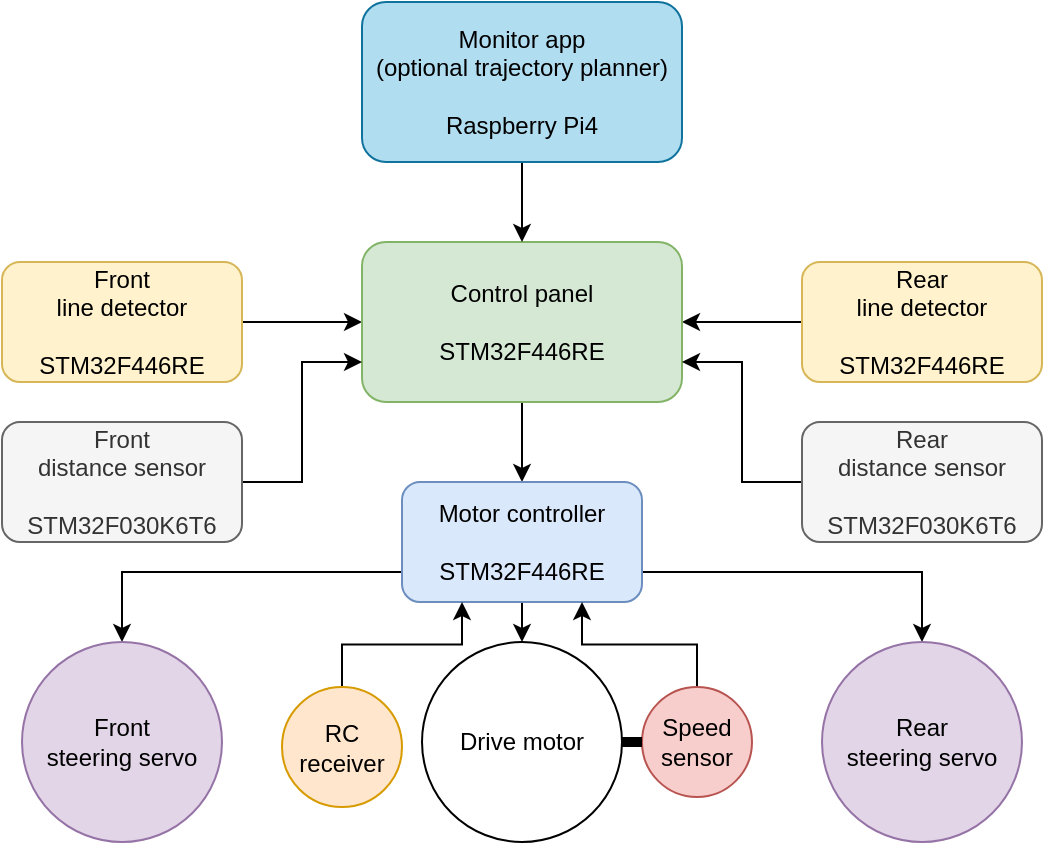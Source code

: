 <mxfile version="21.2.2" type="device">
  <diagram name="Page-1" id="az5t7joONhsyQv9RkL3W">
    <mxGraphModel dx="1434" dy="746" grid="1" gridSize="10" guides="1" tooltips="1" connect="1" arrows="1" fold="1" page="1" pageScale="1" pageWidth="827" pageHeight="1169" math="0" shadow="0">
      <root>
        <mxCell id="0" />
        <mxCell id="1" parent="0" />
        <mxCell id="KkFiw05WbOxU5-AoPjwO-26" style="edgeStyle=orthogonalEdgeStyle;rounded=0;orthogonalLoop=1;jettySize=auto;html=1;exitX=0;exitY=0.5;exitDx=0;exitDy=0;" edge="1" parent="1" source="KkFiw05WbOxU5-AoPjwO-1" target="KkFiw05WbOxU5-AoPjwO-3">
          <mxGeometry relative="1" as="geometry" />
        </mxCell>
        <mxCell id="KkFiw05WbOxU5-AoPjwO-1" value="&lt;div&gt;Rear&lt;/div&gt;&lt;div&gt;line detector&lt;/div&gt;&lt;div&gt;&lt;br&gt;&lt;/div&gt;&lt;div&gt;STM32F446RE&lt;/div&gt;" style="rounded=1;whiteSpace=wrap;html=1;fillColor=#fff2cc;strokeColor=#d6b656;" vertex="1" parent="1">
          <mxGeometry x="520" y="230" width="120" height="60" as="geometry" />
        </mxCell>
        <mxCell id="KkFiw05WbOxU5-AoPjwO-24" style="edgeStyle=orthogonalEdgeStyle;rounded=0;orthogonalLoop=1;jettySize=auto;html=1;exitX=1;exitY=0.5;exitDx=0;exitDy=0;entryX=0;entryY=0.5;entryDx=0;entryDy=0;" edge="1" parent="1" source="KkFiw05WbOxU5-AoPjwO-2" target="KkFiw05WbOxU5-AoPjwO-3">
          <mxGeometry relative="1" as="geometry" />
        </mxCell>
        <mxCell id="KkFiw05WbOxU5-AoPjwO-2" value="&lt;div&gt;Front&lt;/div&gt;&lt;div&gt;line detector&lt;/div&gt;&lt;div&gt;&lt;br&gt;&lt;/div&gt;&lt;div&gt;STM32F446RE&lt;br&gt;&lt;/div&gt;" style="rounded=1;whiteSpace=wrap;html=1;fillColor=#fff2cc;strokeColor=#d6b656;" vertex="1" parent="1">
          <mxGeometry x="120" y="230" width="120" height="60" as="geometry" />
        </mxCell>
        <mxCell id="KkFiw05WbOxU5-AoPjwO-18" style="edgeStyle=orthogonalEdgeStyle;rounded=0;orthogonalLoop=1;jettySize=auto;html=1;exitX=0.5;exitY=1;exitDx=0;exitDy=0;entryX=0.5;entryY=0;entryDx=0;entryDy=0;" edge="1" parent="1" source="KkFiw05WbOxU5-AoPjwO-3" target="KkFiw05WbOxU5-AoPjwO-6">
          <mxGeometry relative="1" as="geometry" />
        </mxCell>
        <mxCell id="KkFiw05WbOxU5-AoPjwO-3" value="&lt;div&gt;Control panel&lt;/div&gt;&lt;div&gt;&lt;br&gt;&lt;/div&gt;&lt;div&gt;STM32F446RE&lt;br&gt;&lt;/div&gt;" style="rounded=1;whiteSpace=wrap;html=1;fillColor=#d5e8d4;strokeColor=#82b366;" vertex="1" parent="1">
          <mxGeometry x="300" y="220" width="160" height="80" as="geometry" />
        </mxCell>
        <mxCell id="KkFiw05WbOxU5-AoPjwO-25" style="edgeStyle=orthogonalEdgeStyle;rounded=0;orthogonalLoop=1;jettySize=auto;html=1;exitX=0;exitY=0.5;exitDx=0;exitDy=0;entryX=1;entryY=0.75;entryDx=0;entryDy=0;" edge="1" parent="1" source="KkFiw05WbOxU5-AoPjwO-4" target="KkFiw05WbOxU5-AoPjwO-3">
          <mxGeometry relative="1" as="geometry" />
        </mxCell>
        <mxCell id="KkFiw05WbOxU5-AoPjwO-4" value="&lt;div&gt;Rear&lt;br&gt;&lt;/div&gt;&lt;div&gt;distance sensor&lt;/div&gt;&lt;div&gt;&lt;br&gt;&lt;/div&gt;&lt;div&gt;STM32F030K6T6&lt;br&gt;&lt;/div&gt;" style="rounded=1;whiteSpace=wrap;html=1;fillColor=#f5f5f5;fontColor=#333333;strokeColor=#666666;" vertex="1" parent="1">
          <mxGeometry x="520" y="310" width="120" height="60" as="geometry" />
        </mxCell>
        <mxCell id="KkFiw05WbOxU5-AoPjwO-19" style="edgeStyle=orthogonalEdgeStyle;rounded=0;orthogonalLoop=1;jettySize=auto;html=1;exitX=0.5;exitY=1;exitDx=0;exitDy=0;entryX=0.5;entryY=0;entryDx=0;entryDy=0;" edge="1" parent="1" source="KkFiw05WbOxU5-AoPjwO-6" target="KkFiw05WbOxU5-AoPjwO-10">
          <mxGeometry relative="1" as="geometry" />
        </mxCell>
        <mxCell id="KkFiw05WbOxU5-AoPjwO-28" style="edgeStyle=orthogonalEdgeStyle;rounded=0;orthogonalLoop=1;jettySize=auto;html=1;exitX=0;exitY=0.75;exitDx=0;exitDy=0;entryX=0.5;entryY=0;entryDx=0;entryDy=0;" edge="1" parent="1" source="KkFiw05WbOxU5-AoPjwO-6" target="KkFiw05WbOxU5-AoPjwO-11">
          <mxGeometry relative="1" as="geometry" />
        </mxCell>
        <mxCell id="KkFiw05WbOxU5-AoPjwO-29" style="edgeStyle=orthogonalEdgeStyle;rounded=0;orthogonalLoop=1;jettySize=auto;html=1;exitX=1;exitY=0.75;exitDx=0;exitDy=0;entryX=0.5;entryY=0;entryDx=0;entryDy=0;" edge="1" parent="1" source="KkFiw05WbOxU5-AoPjwO-6" target="KkFiw05WbOxU5-AoPjwO-12">
          <mxGeometry relative="1" as="geometry" />
        </mxCell>
        <mxCell id="KkFiw05WbOxU5-AoPjwO-6" value="&lt;div&gt;Motor controller&lt;/div&gt;&lt;div&gt;&lt;br&gt;&lt;/div&gt;&lt;div&gt;STM32F446RE&lt;br&gt;&lt;/div&gt;" style="rounded=1;whiteSpace=wrap;html=1;fillColor=#dae8fc;strokeColor=#6c8ebf;" vertex="1" parent="1">
          <mxGeometry x="320" y="340" width="120" height="60" as="geometry" />
        </mxCell>
        <mxCell id="KkFiw05WbOxU5-AoPjwO-23" style="edgeStyle=orthogonalEdgeStyle;rounded=0;orthogonalLoop=1;jettySize=auto;html=1;exitX=1;exitY=0.5;exitDx=0;exitDy=0;entryX=0;entryY=0.75;entryDx=0;entryDy=0;" edge="1" parent="1" source="KkFiw05WbOxU5-AoPjwO-7" target="KkFiw05WbOxU5-AoPjwO-3">
          <mxGeometry relative="1" as="geometry" />
        </mxCell>
        <mxCell id="KkFiw05WbOxU5-AoPjwO-7" value="&lt;div&gt;Front&lt;/div&gt;&lt;div&gt;distance sensor&lt;/div&gt;&lt;div&gt;&lt;br&gt;&lt;/div&gt;&lt;div&gt;STM32F030K6T6&lt;br&gt;&lt;/div&gt;" style="rounded=1;whiteSpace=wrap;html=1;fillColor=#f5f5f5;strokeColor=#666666;fontColor=#333333;" vertex="1" parent="1">
          <mxGeometry x="120" y="310" width="120" height="60" as="geometry" />
        </mxCell>
        <mxCell id="KkFiw05WbOxU5-AoPjwO-17" style="edgeStyle=orthogonalEdgeStyle;rounded=0;orthogonalLoop=1;jettySize=auto;html=1;exitX=0.5;exitY=1;exitDx=0;exitDy=0;entryX=0.5;entryY=0;entryDx=0;entryDy=0;" edge="1" parent="1" source="KkFiw05WbOxU5-AoPjwO-9" target="KkFiw05WbOxU5-AoPjwO-3">
          <mxGeometry relative="1" as="geometry" />
        </mxCell>
        <mxCell id="KkFiw05WbOxU5-AoPjwO-9" value="&lt;div&gt;Monitor app&lt;/div&gt;&lt;div&gt;(optional trajectory planner)&lt;/div&gt;&lt;div&gt;&lt;br&gt;&lt;/div&gt;&lt;div&gt;Raspberry Pi4&lt;br&gt;&lt;/div&gt;" style="rounded=1;whiteSpace=wrap;html=1;fillColor=#b1ddf0;strokeColor=#10739e;" vertex="1" parent="1">
          <mxGeometry x="300" y="100" width="160" height="80" as="geometry" />
        </mxCell>
        <mxCell id="KkFiw05WbOxU5-AoPjwO-10" value="Drive motor" style="ellipse;whiteSpace=wrap;html=1;" vertex="1" parent="1">
          <mxGeometry x="330" y="420" width="100" height="100" as="geometry" />
        </mxCell>
        <mxCell id="KkFiw05WbOxU5-AoPjwO-11" value="&lt;div&gt;Front&lt;/div&gt;&lt;div&gt;steering servo&lt;br&gt;&lt;/div&gt;" style="ellipse;whiteSpace=wrap;html=1;fillColor=#e1d5e7;strokeColor=#9673a6;" vertex="1" parent="1">
          <mxGeometry x="130" y="420" width="100" height="100" as="geometry" />
        </mxCell>
        <mxCell id="KkFiw05WbOxU5-AoPjwO-12" value="&lt;div&gt;Rear&lt;/div&gt;&lt;div&gt;steering servo&lt;br&gt;&lt;/div&gt;" style="ellipse;whiteSpace=wrap;html=1;fillColor=#e1d5e7;strokeColor=#9673a6;" vertex="1" parent="1">
          <mxGeometry x="530" y="420" width="100" height="100" as="geometry" />
        </mxCell>
        <mxCell id="KkFiw05WbOxU5-AoPjwO-30" style="edgeStyle=orthogonalEdgeStyle;rounded=0;orthogonalLoop=1;jettySize=auto;html=1;exitX=0.5;exitY=0;exitDx=0;exitDy=0;entryX=0.75;entryY=1;entryDx=0;entryDy=0;" edge="1" parent="1" source="KkFiw05WbOxU5-AoPjwO-13" target="KkFiw05WbOxU5-AoPjwO-6">
          <mxGeometry relative="1" as="geometry" />
        </mxCell>
        <mxCell id="KkFiw05WbOxU5-AoPjwO-13" value="&lt;div&gt;Speed&lt;/div&gt;&lt;div&gt;sensor&lt;/div&gt;" style="ellipse;whiteSpace=wrap;html=1;aspect=fixed;fillColor=#f8cecc;strokeColor=#b85450;" vertex="1" parent="1">
          <mxGeometry x="440" y="442.5" width="55" height="55" as="geometry" />
        </mxCell>
        <mxCell id="KkFiw05WbOxU5-AoPjwO-31" style="edgeStyle=orthogonalEdgeStyle;rounded=0;orthogonalLoop=1;jettySize=auto;html=1;exitX=0.5;exitY=0;exitDx=0;exitDy=0;entryX=0.25;entryY=1;entryDx=0;entryDy=0;" edge="1" parent="1" source="KkFiw05WbOxU5-AoPjwO-14" target="KkFiw05WbOxU5-AoPjwO-6">
          <mxGeometry relative="1" as="geometry" />
        </mxCell>
        <mxCell id="KkFiw05WbOxU5-AoPjwO-14" value="&lt;div&gt;RC&lt;/div&gt;&lt;div&gt;receiver&lt;br&gt;&lt;/div&gt;" style="ellipse;whiteSpace=wrap;html=1;aspect=fixed;fillColor=#ffe6cc;strokeColor=#d79b00;" vertex="1" parent="1">
          <mxGeometry x="260" y="442.5" width="60" height="60" as="geometry" />
        </mxCell>
        <mxCell id="KkFiw05WbOxU5-AoPjwO-34" value="" style="endArrow=none;html=1;rounded=0;entryX=0;entryY=0.5;entryDx=0;entryDy=0;exitX=1;exitY=0.5;exitDx=0;exitDy=0;strokeWidth=5;" edge="1" parent="1" source="KkFiw05WbOxU5-AoPjwO-10" target="KkFiw05WbOxU5-AoPjwO-13">
          <mxGeometry width="50" height="50" relative="1" as="geometry">
            <mxPoint x="390" y="350" as="sourcePoint" />
            <mxPoint x="440" y="300" as="targetPoint" />
          </mxGeometry>
        </mxCell>
      </root>
    </mxGraphModel>
  </diagram>
</mxfile>
